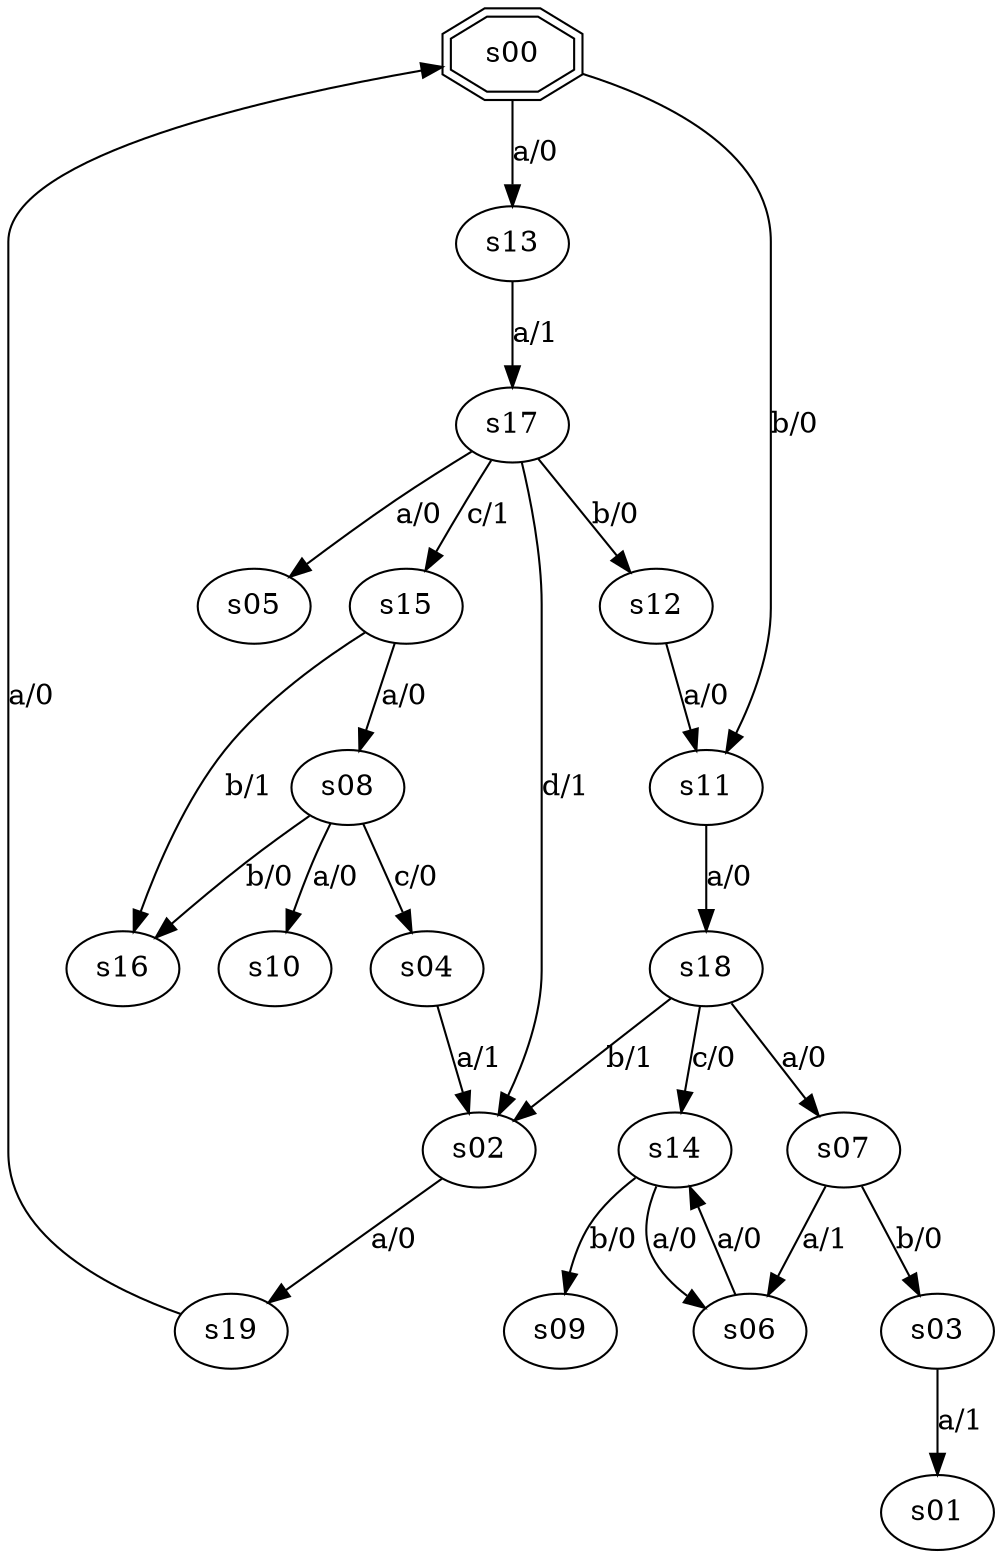 digraph graph_013 {
	s00 -> s13 [label="a/0"];
	s00 -> s11 [label="b/0"];
	s02 -> s19 [label="a/0"];
	s03 -> s01 [label="a/1"];
	s04 -> s02 [label="a/1"];
	s06 -> s14 [label="a/0"];
	s07 -> s06 [label="a/1"];
	s07 -> s03 [label="b/0"];
	s08 -> s10 [label="a/0"];
	s08 -> s16 [label="b/0"];
	s08 -> s04 [label="c/0"];
	s11 -> s18 [label="a/0"];
	s12 -> s11 [label="a/0"];
	s13 -> s17 [label="a/1"];
	s14 -> s06 [label="a/0"];
	s14 -> s09 [label="b/0"];
	s15 -> s08 [label="a/0"];
	s15 -> s16 [label="b/1"];
	s17 -> s05 [label="a/0"];
	s17 -> s12 [label="b/0"];
	s17 -> s15 [label="c/1"];
	s17 -> s02 [label="d/1"];
	s18 -> s07 [label="a/0"];
	s18 -> s02 [label="b/1"];
	s18 -> s14 [label="c/0"];
	s19 -> s00 [label="a/0"];
	s00 [shape=doubleoctagon];
}